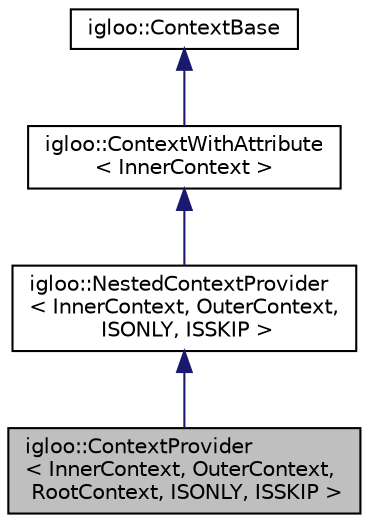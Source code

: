 digraph "igloo::ContextProvider&lt; InnerContext, OuterContext, RootContext, ISONLY, ISSKIP &gt;"
{
 // INTERACTIVE_SVG=YES
  edge [fontname="Helvetica",fontsize="10",labelfontname="Helvetica",labelfontsize="10"];
  node [fontname="Helvetica",fontsize="10",shape=record];
  Node4 [label="igloo::ContextProvider\l\< InnerContext, OuterContext,\l RootContext, ISONLY, ISSKIP \>",height=0.2,width=0.4,color="black", fillcolor="grey75", style="filled", fontcolor="black"];
  Node5 -> Node4 [dir="back",color="midnightblue",fontsize="10",style="solid",fontname="Helvetica"];
  Node5 [label="igloo::NestedContextProvider\l\< InnerContext, OuterContext,\l ISONLY, ISSKIP \>",height=0.2,width=0.4,color="black", fillcolor="white", style="filled",URL="$structigloo_1_1NestedContextProvider.html"];
  Node6 -> Node5 [dir="back",color="midnightblue",fontsize="10",style="solid",fontname="Helvetica"];
  Node6 [label="igloo::ContextWithAttribute\l\< InnerContext \>",height=0.2,width=0.4,color="black", fillcolor="white", style="filled",URL="$structigloo_1_1ContextWithAttribute.html"];
  Node7 -> Node6 [dir="back",color="midnightblue",fontsize="10",style="solid",fontname="Helvetica"];
  Node7 [label="igloo::ContextBase",height=0.2,width=0.4,color="black", fillcolor="white", style="filled",URL="$structigloo_1_1ContextBase.html"];
}
